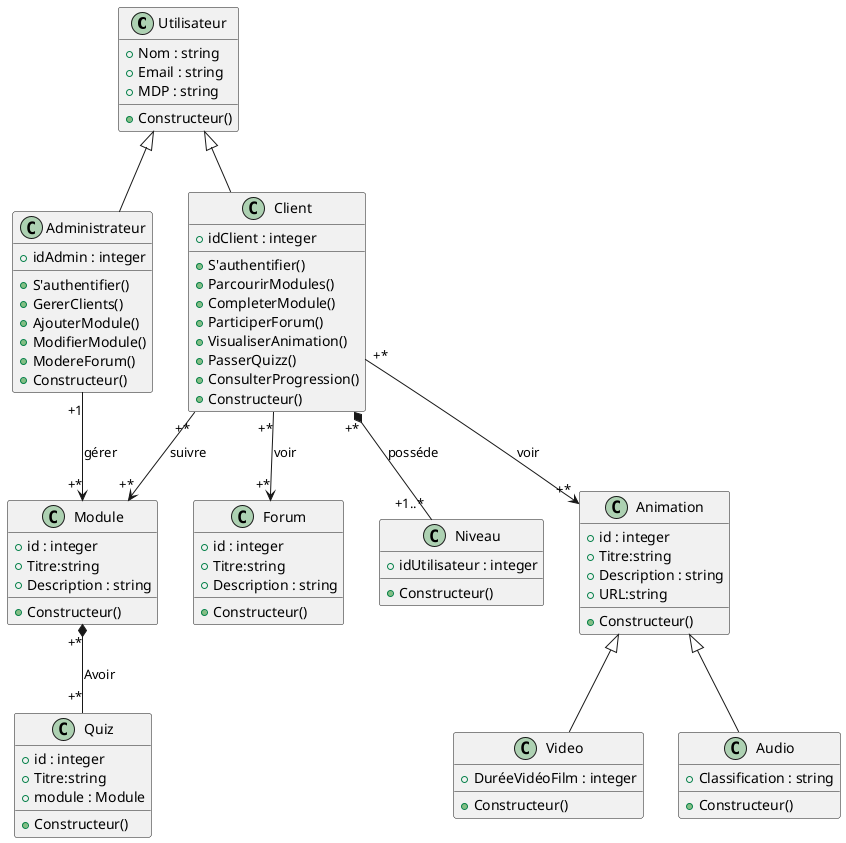 @startuml DiagrammeDeClasse1
 
class Utilisateur { 
    +Nom : string 
    +Email : string 
    +MDP : string 
    +Constructeur()
}
class Client extends Utilisateur {
    +idClient : integer 
    +S'authentifier()
    +ParcourirModules()
    +CompleterModule()
    +ParticiperForum()
    +VisualiserAnimation()
    +PasserQuizz()
    +ConsulterProgression()
    +Constructeur()
}
class Administrateur extends Utilisateur {
    +idAdmin : integer 
    +S'authentifier()
    +GererClients()
    +AjouterModule()
    +ModifierModule()
    +ModereForum()
    +Constructeur()

}
class Video extends Animation {
    +DuréeVidéoFilm : integer
    +Constructeur()

}
class Audio extends Animation {
    +Classification : string
    +Constructeur()

}

class Module {
    +id : integer
    +Titre:string
    +Description : string
    +Constructeur()
}
class Forum {
    +id : integer
    +Titre:string
    +Description : string
    +Constructeur()
}
class Animation {
    +id : integer
    +Titre:string
    +Description : string 
    +URL:string
    +Constructeur()
}
class Quiz {
    +id : integer
    +Titre:string
    +module : Module
    +Constructeur()
}
 class Niveau {
    +idUtilisateur : integer 
    +Constructeur()
}
Client "+*" *-- "+1..*" Niveau : posséde
Administrateur "+1" --> "+*" Module : gérer
Client "+*" --> "+*" Module : suivre
Client "+*" --> "+*" Forum : voir
Client "+*" --> "+*" Animation : voir  
Module "+*" *-- "+*" Quiz: Avoir 
@enduml